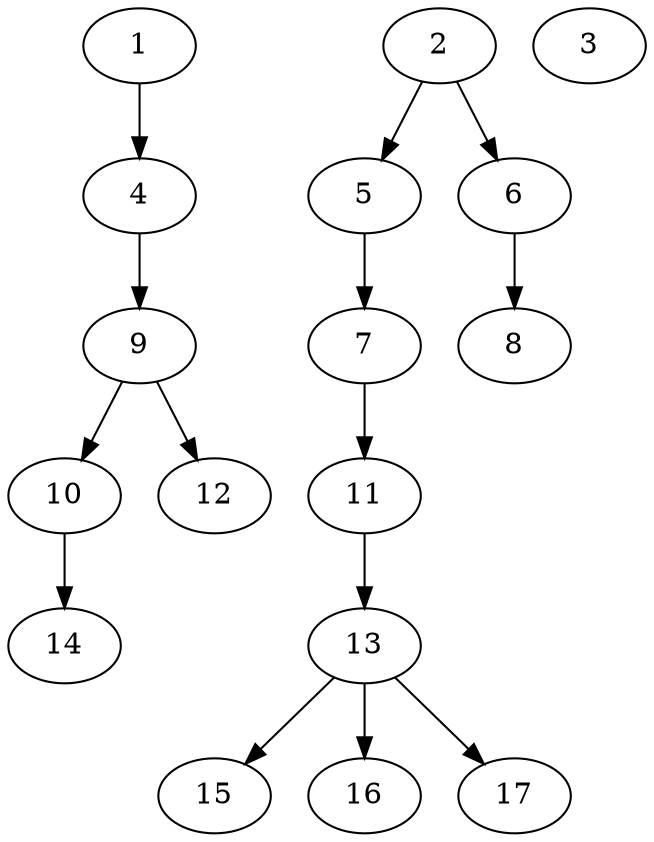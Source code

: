 // DAG (tier=1-easy, mode=compute, n=17, ccr=0.251, fat=0.416, density=0.319, regular=0.768, jump=0.053, mindata=262144, maxdata=2097152)
// DAG automatically generated by daggen at Sun Aug 24 16:33:32 2025
// /home/ermia/Project/Environments/daggen/bin/daggen --dot --ccr 0.251 --fat 0.416 --regular 0.768 --density 0.319 --jump 0.053 --mindata 262144 --maxdata 2097152 -n 17 
digraph G {
  1 [size="18026951123484760", alpha="0.16", expect_size="9013475561742380"]
  1 -> 4 [size ="22479531671552"]
  2 [size="43329355585159168", alpha="0.02", expect_size="21664677792579584"]
  2 -> 5 [size ="986911342592"]
  2 -> 6 [size ="986911342592"]
  3 [size="7260632519073071104", alpha="0.01", expect_size="3630316259536535552"]
  4 [size="811811129255788544", alpha="0.20", expect_size="405905564627894272"]
  4 -> 9 [size ="6961881939968"]
  5 [size="62684108854617968", alpha="0.18", expect_size="31342054427308984"]
  5 -> 7 [size ="33487356690432"]
  6 [size="40274254362441352", alpha="0.06", expect_size="20137127181220676"]
  6 -> 8 [size ="18648555061248"]
  7 [size="3061459809644576768", alpha="0.10", expect_size="1530729904822288384"]
  7 -> 11 [size ="16867175432192"]
  8 [size="3128199591770506", alpha="0.17", expect_size="1564099795885253"]
  9 [size="1474728831517586", alpha="0.03", expect_size="737364415758793"]
  9 -> 10 [size ="1721417859072"]
  9 -> 12 [size ="1721417859072"]
  10 [size="802670779539175", alpha="0.19", expect_size="401335389769587"]
  10 -> 14 [size ="1051226800128"]
  11 [size="932277051652571136", alpha="0.15", expect_size="466138525826285568"]
  11 -> 13 [size ="7634606358528"]
  12 [size="1528670686769287", alpha="0.01", expect_size="764335343384643"]
  13 [size="1811138093845874", alpha="0.15", expect_size="905569046922937"]
  13 -> 15 [size ="1198597865472"]
  13 -> 16 [size ="1198597865472"]
  13 -> 17 [size ="1198597865472"]
  14 [size="880496058348601344", alpha="0.01", expect_size="440248029174300672"]
  15 [size="7168872063212453888", alpha="0.20", expect_size="3584436031606226944"]
  16 [size="5009901873071652864", alpha="0.18", expect_size="2504950936535826432"]
  17 [size="30464874119168000", alpha="0.02", expect_size="15232437059584000"]
}